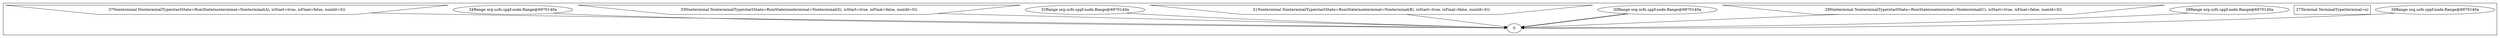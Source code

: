 digraph g {
labelloc="t"
label=""
subgraph cluster_0{
labelloc="t"
0_0 [label = "26Range org.ucfs.sppf.node.Range@6970140a", shape = ellipse]
0_1 [label = "27Terminal TerminalType(terminal=a)", shape = rectangle]
0_2 [label = "28Range org.ucfs.sppf.node.Range@6970140a", shape = ellipse]
0_3 [label = "29Nonterminal NonterminalType(startState=RsmState(nonterminal=Nonterminal(C), isStart=true, isFinal=false, numId=0))", shape = invtrapezium]
0_4 [label = "30Range org.ucfs.sppf.node.Range@6970140a", shape = ellipse]
0_5 [label = "31Nonterminal NonterminalType(startState=RsmState(nonterminal=Nonterminal(B), isStart=true, isFinal=false, numId=0))", shape = invtrapezium]
0_6 [label = "32Range org.ucfs.sppf.node.Range@6970140a", shape = ellipse]
0_7 [label = "33Nonterminal NonterminalType(startState=RsmState(nonterminal=Nonterminal(S), isStart=true, isFinal=false, numId=0))", shape = invtrapezium]
0_8 [label = "34Range org.ucfs.sppf.node.Range@6970140a", shape = ellipse]
0_9 [label = "37Nonterminal NonterminalType(startState=RsmState(nonterminal=Nonterminal(A), isStart=true, isFinal=false, numId=0))", shape = invtrapezium]
0_0->0_1
0_2->0_3
0_3->0_0
0_4->0_5
0_4->0_9
0_5->0_2
0_6->0_7
0_7->0_4
0_8->0_1
0_9->0_8
}

}
